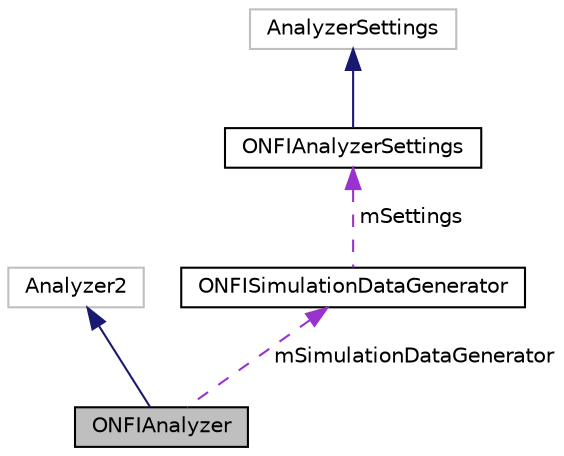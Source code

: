 digraph "ONFIAnalyzer"
{
  edge [fontname="Helvetica",fontsize="10",labelfontname="Helvetica",labelfontsize="10"];
  node [fontname="Helvetica",fontsize="10",shape=record];
  Node2 [label="ONFIAnalyzer",height=0.2,width=0.4,color="black", fillcolor="grey75", style="filled", fontcolor="black"];
  Node3 -> Node2 [dir="back",color="midnightblue",fontsize="10",style="solid",fontname="Helvetica"];
  Node3 [label="Analyzer2",height=0.2,width=0.4,color="grey75", fillcolor="white", style="filled"];
  Node4 -> Node2 [dir="back",color="darkorchid3",fontsize="10",style="dashed",label=" mSimulationDataGenerator" ,fontname="Helvetica"];
  Node4 [label="ONFISimulationDataGenerator",height=0.2,width=0.4,color="black", fillcolor="white", style="filled",URL="$classONFISimulationDataGenerator.html"];
  Node5 -> Node4 [dir="back",color="darkorchid3",fontsize="10",style="dashed",label=" mSettings" ,fontname="Helvetica"];
  Node5 [label="ONFIAnalyzerSettings",height=0.2,width=0.4,color="black", fillcolor="white", style="filled",URL="$classONFIAnalyzerSettings.html"];
  Node6 -> Node5 [dir="back",color="midnightblue",fontsize="10",style="solid",fontname="Helvetica"];
  Node6 [label="AnalyzerSettings",height=0.2,width=0.4,color="grey75", fillcolor="white", style="filled"];
}
